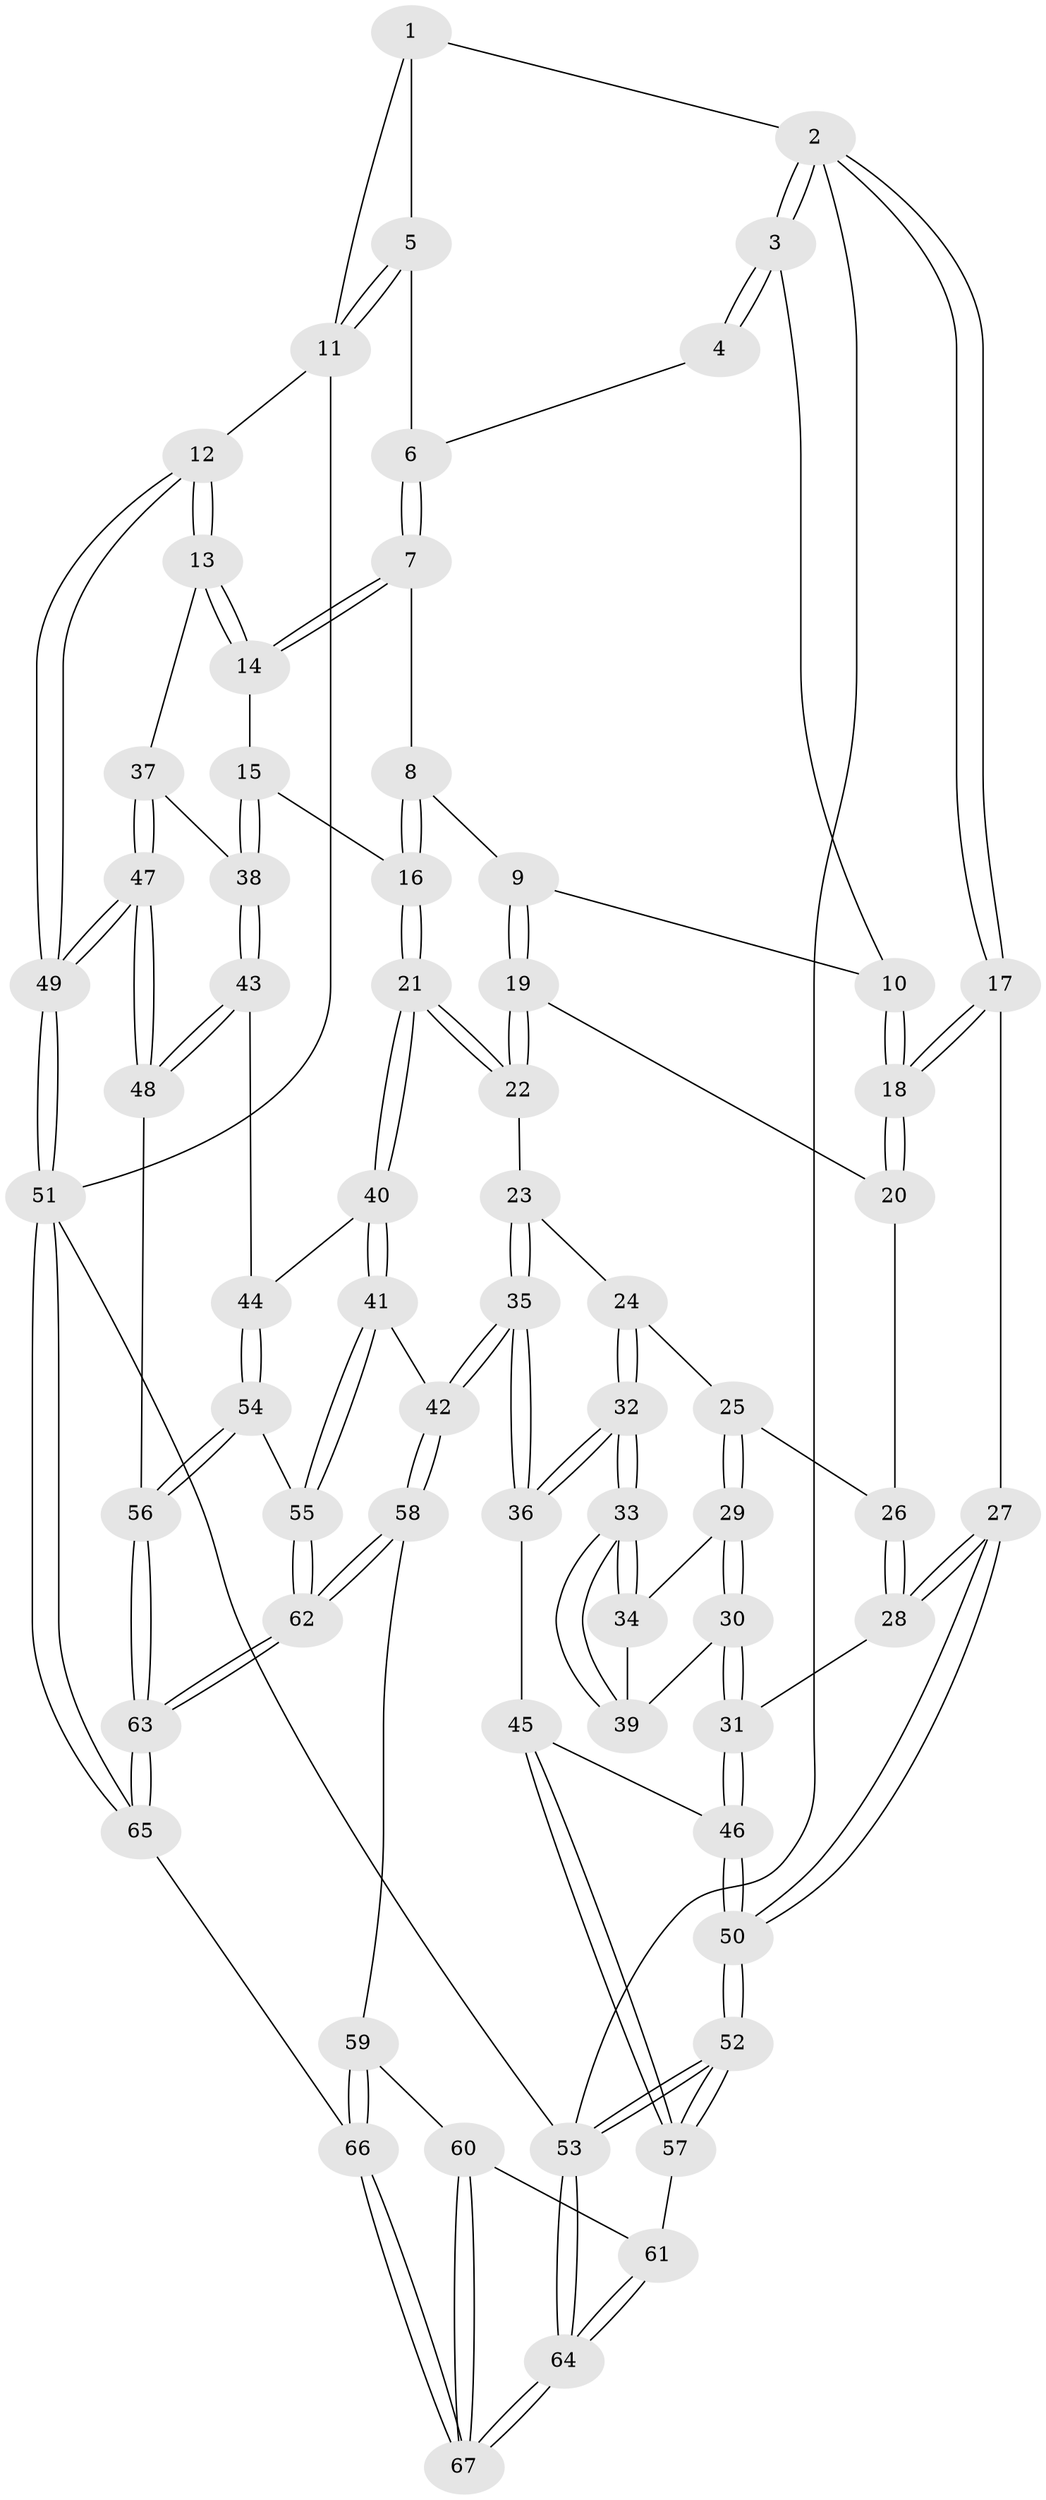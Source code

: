 // coarse degree distribution, {3: 0.18181818181818182, 5: 0.45454545454545453, 4: 0.30303030303030304, 7: 0.030303030303030304, 6: 0.030303030303030304}
// Generated by graph-tools (version 1.1) at 2025/06/03/04/25 22:06:54]
// undirected, 67 vertices, 164 edges
graph export_dot {
graph [start="1"]
  node [color=gray90,style=filled];
  1 [pos="+0.82075466893917+0"];
  2 [pos="+0+0"];
  3 [pos="+0.46292729244653036+0"];
  4 [pos="+0.8084888942626469+0"];
  5 [pos="+0.9892092839692627+0.16223742294149937"];
  6 [pos="+0.8523563470788138+0.15955177199884804"];
  7 [pos="+0.8174988945763852+0.18514115272961493"];
  8 [pos="+0.8122039106765707+0.1858418171319652"];
  9 [pos="+0.460221802816093+0.017116082790764754"];
  10 [pos="+0.4590600916477063+0"];
  11 [pos="+1+0.2726906873406715"];
  12 [pos="+1+0.3164766298140999"];
  13 [pos="+1+0.36465304893869793"];
  14 [pos="+0.8953586578916909+0.35379203663626624"];
  15 [pos="+0.8065891327181707+0.3914935831019832"];
  16 [pos="+0.6902922019721626+0.36511892811196406"];
  17 [pos="+0+0.16469172839661114"];
  18 [pos="+0+0.16280991993869606"];
  19 [pos="+0.4581329474186163+0.026969695633183934"];
  20 [pos="+0.26470620245540694+0.20049486636860148"];
  21 [pos="+0.6137851836274348+0.37964149487995824"];
  22 [pos="+0.5411846256920404+0.3108058756751997"];
  23 [pos="+0.46915088389123744+0.36499856687361537"];
  24 [pos="+0.3838306889337842+0.3992272906818372"];
  25 [pos="+0.278305218252155+0.3858092591967691"];
  26 [pos="+0.2342770054936081+0.3156593760606805"];
  27 [pos="+0+0.3502957665476146"];
  28 [pos="+0.019992946719014283+0.42183023508297673"];
  29 [pos="+0.2728212065203816+0.41138779409404636"];
  30 [pos="+0.12222308885264431+0.47199656198902357"];
  31 [pos="+0.07135992803299324+0.47495439694065394"];
  32 [pos="+0.3283578753647118+0.6159961343282706"];
  33 [pos="+0.2823327700727336+0.5111879639469866"];
  34 [pos="+0.27213046678888403+0.44095259743469445"];
  35 [pos="+0.37254448794952044+0.6860560742911468"];
  36 [pos="+0.3390128209944103+0.6721410883214486"];
  37 [pos="+0.8961562889390092+0.5296851687030651"];
  38 [pos="+0.8350714287845383+0.5221136793209707"];
  39 [pos="+0.16851139211943553+0.4762205174866475"];
  40 [pos="+0.6157331336820263+0.4896723013630762"];
  41 [pos="+0.3948372531706707+0.6847497654989977"];
  42 [pos="+0.37691594626283154+0.6887059980545543"];
  43 [pos="+0.8072888906905038+0.5476198070177593"];
  44 [pos="+0.700282479923998+0.5831066859417339"];
  45 [pos="+0.2802232037472812+0.6782013790207146"];
  46 [pos="+0.16542760798711453+0.6634230626011449"];
  47 [pos="+1+0.9383689651102399"];
  48 [pos="+0.9671822347321877+0.856927947043919"];
  49 [pos="+1+0.9547603767378551"];
  50 [pos="+0+0.9760334153742402"];
  51 [pos="+1+1"];
  52 [pos="+0+1"];
  53 [pos="+0+1"];
  54 [pos="+0.7137942887208005+0.7625632746077674"];
  55 [pos="+0.6895626370491001+0.7698359411301521"];
  56 [pos="+0.9051866760509094+0.8416479542716456"];
  57 [pos="+0.1827419772702382+0.8862652355526711"];
  58 [pos="+0.38925759141132965+0.8213555725630299"];
  59 [pos="+0.3795389530720045+0.8397283337998626"];
  60 [pos="+0.3264713419598257+0.8961278347777555"];
  61 [pos="+0.2581380037255493+0.9053862875319362"];
  62 [pos="+0.5630809237234928+0.9518710988422087"];
  63 [pos="+0.5747140909110122+1"];
  64 [pos="+0.034800200252147334+1"];
  65 [pos="+0.5572327076207136+1"];
  66 [pos="+0.45315107592846265+1"];
  67 [pos="+0.2476995397512756+1"];
  1 -- 2;
  1 -- 5;
  1 -- 11;
  2 -- 3;
  2 -- 3;
  2 -- 17;
  2 -- 17;
  2 -- 53;
  3 -- 4;
  3 -- 4;
  3 -- 10;
  4 -- 6;
  5 -- 6;
  5 -- 11;
  5 -- 11;
  6 -- 7;
  6 -- 7;
  7 -- 8;
  7 -- 14;
  7 -- 14;
  8 -- 9;
  8 -- 16;
  8 -- 16;
  9 -- 10;
  9 -- 19;
  9 -- 19;
  10 -- 18;
  10 -- 18;
  11 -- 12;
  11 -- 51;
  12 -- 13;
  12 -- 13;
  12 -- 49;
  12 -- 49;
  13 -- 14;
  13 -- 14;
  13 -- 37;
  14 -- 15;
  15 -- 16;
  15 -- 38;
  15 -- 38;
  16 -- 21;
  16 -- 21;
  17 -- 18;
  17 -- 18;
  17 -- 27;
  18 -- 20;
  18 -- 20;
  19 -- 20;
  19 -- 22;
  19 -- 22;
  20 -- 26;
  21 -- 22;
  21 -- 22;
  21 -- 40;
  21 -- 40;
  22 -- 23;
  23 -- 24;
  23 -- 35;
  23 -- 35;
  24 -- 25;
  24 -- 32;
  24 -- 32;
  25 -- 26;
  25 -- 29;
  25 -- 29;
  26 -- 28;
  26 -- 28;
  27 -- 28;
  27 -- 28;
  27 -- 50;
  27 -- 50;
  28 -- 31;
  29 -- 30;
  29 -- 30;
  29 -- 34;
  30 -- 31;
  30 -- 31;
  30 -- 39;
  31 -- 46;
  31 -- 46;
  32 -- 33;
  32 -- 33;
  32 -- 36;
  32 -- 36;
  33 -- 34;
  33 -- 34;
  33 -- 39;
  33 -- 39;
  34 -- 39;
  35 -- 36;
  35 -- 36;
  35 -- 42;
  35 -- 42;
  36 -- 45;
  37 -- 38;
  37 -- 47;
  37 -- 47;
  38 -- 43;
  38 -- 43;
  40 -- 41;
  40 -- 41;
  40 -- 44;
  41 -- 42;
  41 -- 55;
  41 -- 55;
  42 -- 58;
  42 -- 58;
  43 -- 44;
  43 -- 48;
  43 -- 48;
  44 -- 54;
  44 -- 54;
  45 -- 46;
  45 -- 57;
  45 -- 57;
  46 -- 50;
  46 -- 50;
  47 -- 48;
  47 -- 48;
  47 -- 49;
  47 -- 49;
  48 -- 56;
  49 -- 51;
  49 -- 51;
  50 -- 52;
  50 -- 52;
  51 -- 65;
  51 -- 65;
  51 -- 53;
  52 -- 53;
  52 -- 53;
  52 -- 57;
  52 -- 57;
  53 -- 64;
  53 -- 64;
  54 -- 55;
  54 -- 56;
  54 -- 56;
  55 -- 62;
  55 -- 62;
  56 -- 63;
  56 -- 63;
  57 -- 61;
  58 -- 59;
  58 -- 62;
  58 -- 62;
  59 -- 60;
  59 -- 66;
  59 -- 66;
  60 -- 61;
  60 -- 67;
  60 -- 67;
  61 -- 64;
  61 -- 64;
  62 -- 63;
  62 -- 63;
  63 -- 65;
  63 -- 65;
  64 -- 67;
  64 -- 67;
  65 -- 66;
  66 -- 67;
  66 -- 67;
}
